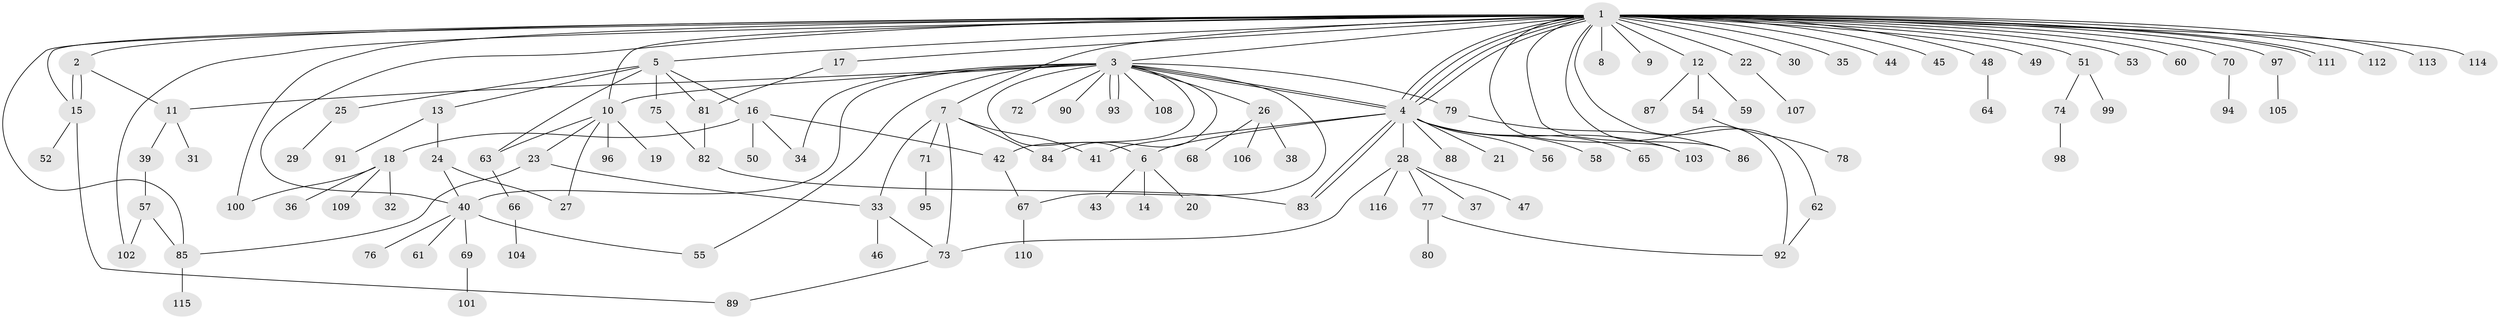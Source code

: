 // coarse degree distribution, {35: 0.021739130434782608, 4: 0.08695652173913043, 13: 0.021739130434782608, 12: 0.021739130434782608, 5: 0.043478260869565216, 2: 0.13043478260869565, 1: 0.6086956521739131, 9: 0.021739130434782608, 3: 0.021739130434782608, 6: 0.021739130434782608}
// Generated by graph-tools (version 1.1) at 2025/18/03/04/25 18:18:03]
// undirected, 116 vertices, 153 edges
graph export_dot {
graph [start="1"]
  node [color=gray90,style=filled];
  1;
  2;
  3;
  4;
  5;
  6;
  7;
  8;
  9;
  10;
  11;
  12;
  13;
  14;
  15;
  16;
  17;
  18;
  19;
  20;
  21;
  22;
  23;
  24;
  25;
  26;
  27;
  28;
  29;
  30;
  31;
  32;
  33;
  34;
  35;
  36;
  37;
  38;
  39;
  40;
  41;
  42;
  43;
  44;
  45;
  46;
  47;
  48;
  49;
  50;
  51;
  52;
  53;
  54;
  55;
  56;
  57;
  58;
  59;
  60;
  61;
  62;
  63;
  64;
  65;
  66;
  67;
  68;
  69;
  70;
  71;
  72;
  73;
  74;
  75;
  76;
  77;
  78;
  79;
  80;
  81;
  82;
  83;
  84;
  85;
  86;
  87;
  88;
  89;
  90;
  91;
  92;
  93;
  94;
  95;
  96;
  97;
  98;
  99;
  100;
  101;
  102;
  103;
  104;
  105;
  106;
  107;
  108;
  109;
  110;
  111;
  112;
  113;
  114;
  115;
  116;
  1 -- 2;
  1 -- 3;
  1 -- 4;
  1 -- 4;
  1 -- 4;
  1 -- 4;
  1 -- 5;
  1 -- 7;
  1 -- 8;
  1 -- 9;
  1 -- 10;
  1 -- 12;
  1 -- 15;
  1 -- 17;
  1 -- 22;
  1 -- 30;
  1 -- 35;
  1 -- 40;
  1 -- 44;
  1 -- 45;
  1 -- 48;
  1 -- 49;
  1 -- 51;
  1 -- 53;
  1 -- 60;
  1 -- 62;
  1 -- 70;
  1 -- 85;
  1 -- 86;
  1 -- 92;
  1 -- 97;
  1 -- 100;
  1 -- 102;
  1 -- 103;
  1 -- 111;
  1 -- 111;
  1 -- 112;
  1 -- 113;
  1 -- 114;
  2 -- 11;
  2 -- 15;
  2 -- 15;
  3 -- 4;
  3 -- 4;
  3 -- 6;
  3 -- 10;
  3 -- 11;
  3 -- 26;
  3 -- 34;
  3 -- 40;
  3 -- 42;
  3 -- 55;
  3 -- 67;
  3 -- 72;
  3 -- 79;
  3 -- 84;
  3 -- 90;
  3 -- 93;
  3 -- 93;
  3 -- 108;
  4 -- 6;
  4 -- 21;
  4 -- 28;
  4 -- 41;
  4 -- 56;
  4 -- 58;
  4 -- 65;
  4 -- 83;
  4 -- 83;
  4 -- 88;
  4 -- 103;
  5 -- 13;
  5 -- 16;
  5 -- 25;
  5 -- 63;
  5 -- 75;
  5 -- 81;
  6 -- 14;
  6 -- 20;
  6 -- 43;
  7 -- 33;
  7 -- 41;
  7 -- 71;
  7 -- 73;
  7 -- 84;
  10 -- 19;
  10 -- 23;
  10 -- 27;
  10 -- 63;
  10 -- 96;
  11 -- 31;
  11 -- 39;
  12 -- 54;
  12 -- 59;
  12 -- 87;
  13 -- 24;
  13 -- 91;
  15 -- 52;
  15 -- 89;
  16 -- 18;
  16 -- 34;
  16 -- 42;
  16 -- 50;
  17 -- 81;
  18 -- 32;
  18 -- 36;
  18 -- 100;
  18 -- 109;
  22 -- 107;
  23 -- 33;
  23 -- 85;
  24 -- 27;
  24 -- 40;
  25 -- 29;
  26 -- 38;
  26 -- 68;
  26 -- 106;
  28 -- 37;
  28 -- 47;
  28 -- 73;
  28 -- 77;
  28 -- 116;
  33 -- 46;
  33 -- 73;
  39 -- 57;
  40 -- 55;
  40 -- 61;
  40 -- 69;
  40 -- 76;
  42 -- 67;
  48 -- 64;
  51 -- 74;
  51 -- 99;
  54 -- 78;
  57 -- 85;
  57 -- 102;
  62 -- 92;
  63 -- 66;
  66 -- 104;
  67 -- 110;
  69 -- 101;
  70 -- 94;
  71 -- 95;
  73 -- 89;
  74 -- 98;
  75 -- 82;
  77 -- 80;
  77 -- 92;
  79 -- 86;
  81 -- 82;
  82 -- 83;
  85 -- 115;
  97 -- 105;
}
